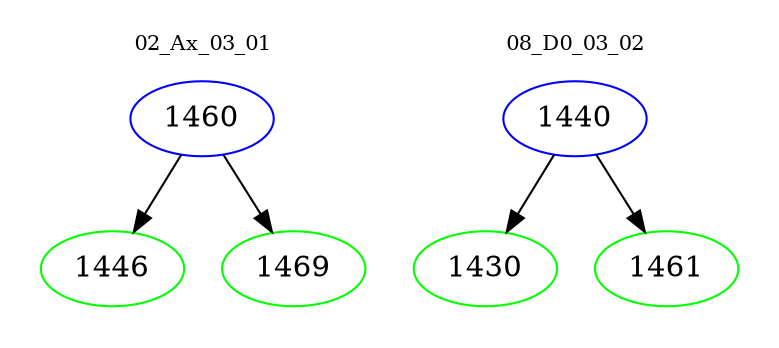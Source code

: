 digraph{
subgraph cluster_0 {
color = white
label = "02_Ax_03_01";
fontsize=10;
T0_1460 [label="1460", color="blue"]
T0_1460 -> T0_1446 [color="black"]
T0_1446 [label="1446", color="green"]
T0_1460 -> T0_1469 [color="black"]
T0_1469 [label="1469", color="green"]
}
subgraph cluster_1 {
color = white
label = "08_D0_03_02";
fontsize=10;
T1_1440 [label="1440", color="blue"]
T1_1440 -> T1_1430 [color="black"]
T1_1430 [label="1430", color="green"]
T1_1440 -> T1_1461 [color="black"]
T1_1461 [label="1461", color="green"]
}
}
